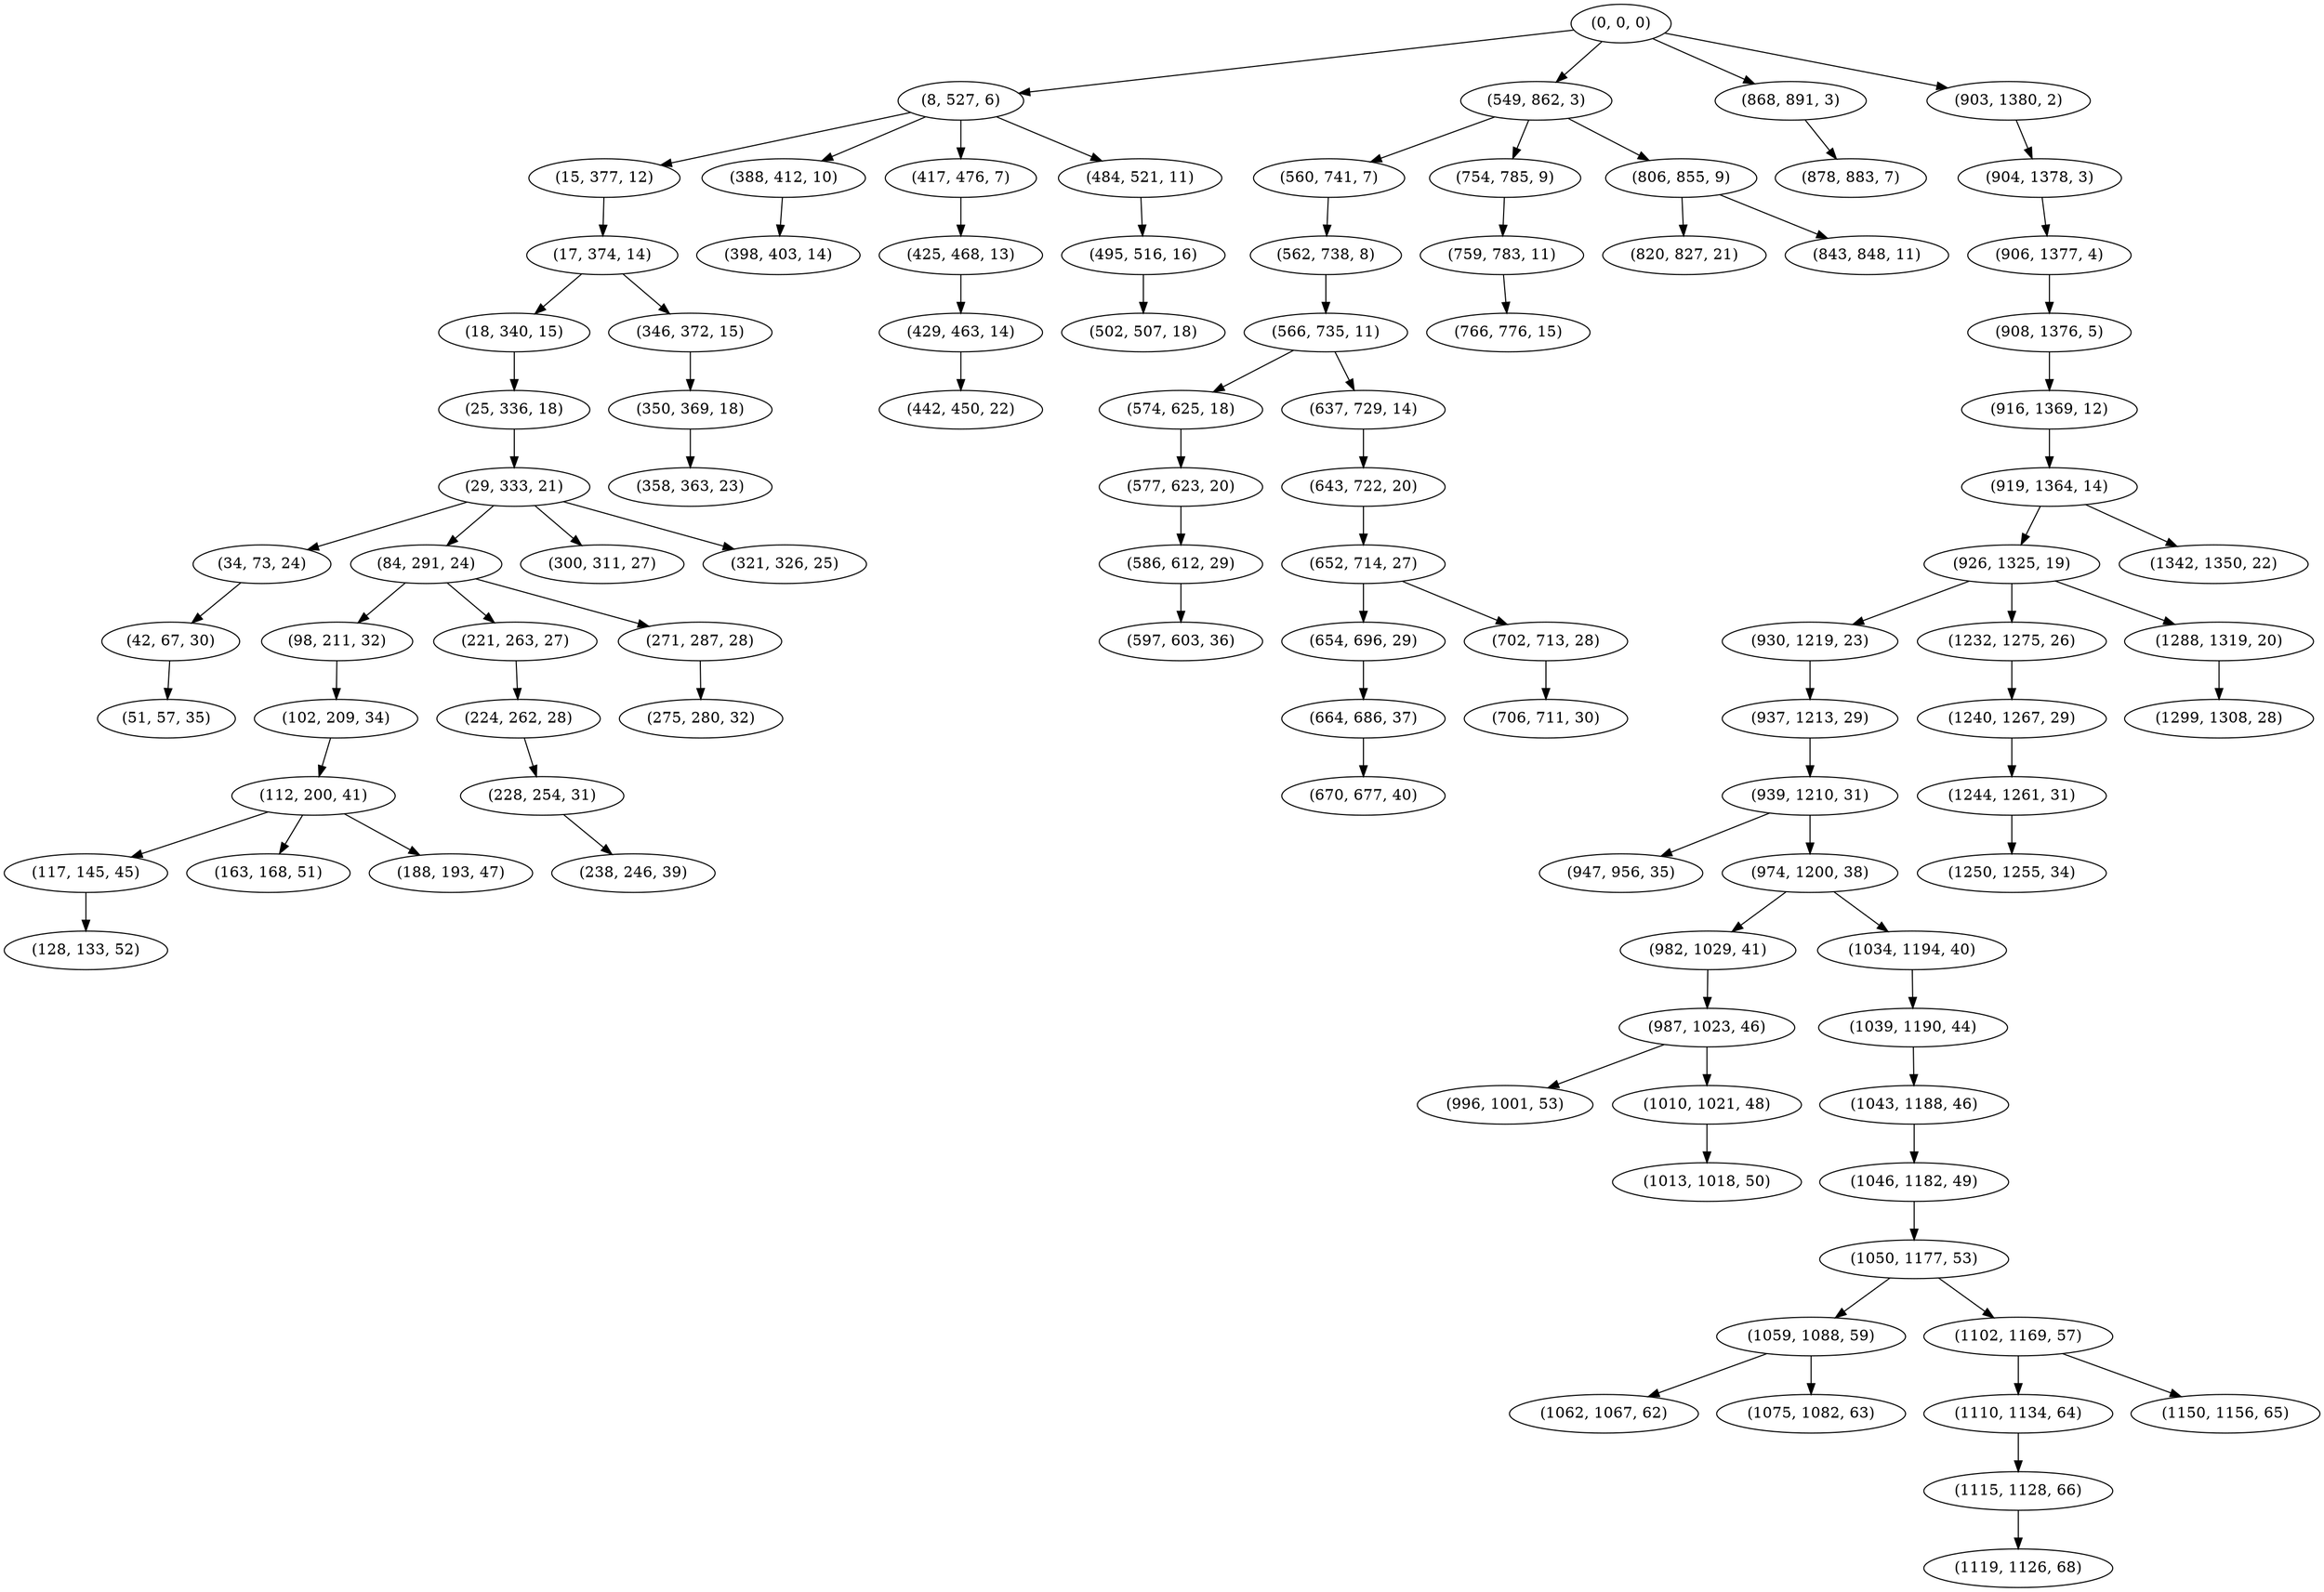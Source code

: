 digraph tree {
    "(0, 0, 0)";
    "(8, 527, 6)";
    "(15, 377, 12)";
    "(17, 374, 14)";
    "(18, 340, 15)";
    "(25, 336, 18)";
    "(29, 333, 21)";
    "(34, 73, 24)";
    "(42, 67, 30)";
    "(51, 57, 35)";
    "(84, 291, 24)";
    "(98, 211, 32)";
    "(102, 209, 34)";
    "(112, 200, 41)";
    "(117, 145, 45)";
    "(128, 133, 52)";
    "(163, 168, 51)";
    "(188, 193, 47)";
    "(221, 263, 27)";
    "(224, 262, 28)";
    "(228, 254, 31)";
    "(238, 246, 39)";
    "(271, 287, 28)";
    "(275, 280, 32)";
    "(300, 311, 27)";
    "(321, 326, 25)";
    "(346, 372, 15)";
    "(350, 369, 18)";
    "(358, 363, 23)";
    "(388, 412, 10)";
    "(398, 403, 14)";
    "(417, 476, 7)";
    "(425, 468, 13)";
    "(429, 463, 14)";
    "(442, 450, 22)";
    "(484, 521, 11)";
    "(495, 516, 16)";
    "(502, 507, 18)";
    "(549, 862, 3)";
    "(560, 741, 7)";
    "(562, 738, 8)";
    "(566, 735, 11)";
    "(574, 625, 18)";
    "(577, 623, 20)";
    "(586, 612, 29)";
    "(597, 603, 36)";
    "(637, 729, 14)";
    "(643, 722, 20)";
    "(652, 714, 27)";
    "(654, 696, 29)";
    "(664, 686, 37)";
    "(670, 677, 40)";
    "(702, 713, 28)";
    "(706, 711, 30)";
    "(754, 785, 9)";
    "(759, 783, 11)";
    "(766, 776, 15)";
    "(806, 855, 9)";
    "(820, 827, 21)";
    "(843, 848, 11)";
    "(868, 891, 3)";
    "(878, 883, 7)";
    "(903, 1380, 2)";
    "(904, 1378, 3)";
    "(906, 1377, 4)";
    "(908, 1376, 5)";
    "(916, 1369, 12)";
    "(919, 1364, 14)";
    "(926, 1325, 19)";
    "(930, 1219, 23)";
    "(937, 1213, 29)";
    "(939, 1210, 31)";
    "(947, 956, 35)";
    "(974, 1200, 38)";
    "(982, 1029, 41)";
    "(987, 1023, 46)";
    "(996, 1001, 53)";
    "(1010, 1021, 48)";
    "(1013, 1018, 50)";
    "(1034, 1194, 40)";
    "(1039, 1190, 44)";
    "(1043, 1188, 46)";
    "(1046, 1182, 49)";
    "(1050, 1177, 53)";
    "(1059, 1088, 59)";
    "(1062, 1067, 62)";
    "(1075, 1082, 63)";
    "(1102, 1169, 57)";
    "(1110, 1134, 64)";
    "(1115, 1128, 66)";
    "(1119, 1126, 68)";
    "(1150, 1156, 65)";
    "(1232, 1275, 26)";
    "(1240, 1267, 29)";
    "(1244, 1261, 31)";
    "(1250, 1255, 34)";
    "(1288, 1319, 20)";
    "(1299, 1308, 28)";
    "(1342, 1350, 22)";
    "(0, 0, 0)" -> "(8, 527, 6)";
    "(0, 0, 0)" -> "(549, 862, 3)";
    "(0, 0, 0)" -> "(868, 891, 3)";
    "(0, 0, 0)" -> "(903, 1380, 2)";
    "(8, 527, 6)" -> "(15, 377, 12)";
    "(8, 527, 6)" -> "(388, 412, 10)";
    "(8, 527, 6)" -> "(417, 476, 7)";
    "(8, 527, 6)" -> "(484, 521, 11)";
    "(15, 377, 12)" -> "(17, 374, 14)";
    "(17, 374, 14)" -> "(18, 340, 15)";
    "(17, 374, 14)" -> "(346, 372, 15)";
    "(18, 340, 15)" -> "(25, 336, 18)";
    "(25, 336, 18)" -> "(29, 333, 21)";
    "(29, 333, 21)" -> "(34, 73, 24)";
    "(29, 333, 21)" -> "(84, 291, 24)";
    "(29, 333, 21)" -> "(300, 311, 27)";
    "(29, 333, 21)" -> "(321, 326, 25)";
    "(34, 73, 24)" -> "(42, 67, 30)";
    "(42, 67, 30)" -> "(51, 57, 35)";
    "(84, 291, 24)" -> "(98, 211, 32)";
    "(84, 291, 24)" -> "(221, 263, 27)";
    "(84, 291, 24)" -> "(271, 287, 28)";
    "(98, 211, 32)" -> "(102, 209, 34)";
    "(102, 209, 34)" -> "(112, 200, 41)";
    "(112, 200, 41)" -> "(117, 145, 45)";
    "(112, 200, 41)" -> "(163, 168, 51)";
    "(112, 200, 41)" -> "(188, 193, 47)";
    "(117, 145, 45)" -> "(128, 133, 52)";
    "(221, 263, 27)" -> "(224, 262, 28)";
    "(224, 262, 28)" -> "(228, 254, 31)";
    "(228, 254, 31)" -> "(238, 246, 39)";
    "(271, 287, 28)" -> "(275, 280, 32)";
    "(346, 372, 15)" -> "(350, 369, 18)";
    "(350, 369, 18)" -> "(358, 363, 23)";
    "(388, 412, 10)" -> "(398, 403, 14)";
    "(417, 476, 7)" -> "(425, 468, 13)";
    "(425, 468, 13)" -> "(429, 463, 14)";
    "(429, 463, 14)" -> "(442, 450, 22)";
    "(484, 521, 11)" -> "(495, 516, 16)";
    "(495, 516, 16)" -> "(502, 507, 18)";
    "(549, 862, 3)" -> "(560, 741, 7)";
    "(549, 862, 3)" -> "(754, 785, 9)";
    "(549, 862, 3)" -> "(806, 855, 9)";
    "(560, 741, 7)" -> "(562, 738, 8)";
    "(562, 738, 8)" -> "(566, 735, 11)";
    "(566, 735, 11)" -> "(574, 625, 18)";
    "(566, 735, 11)" -> "(637, 729, 14)";
    "(574, 625, 18)" -> "(577, 623, 20)";
    "(577, 623, 20)" -> "(586, 612, 29)";
    "(586, 612, 29)" -> "(597, 603, 36)";
    "(637, 729, 14)" -> "(643, 722, 20)";
    "(643, 722, 20)" -> "(652, 714, 27)";
    "(652, 714, 27)" -> "(654, 696, 29)";
    "(652, 714, 27)" -> "(702, 713, 28)";
    "(654, 696, 29)" -> "(664, 686, 37)";
    "(664, 686, 37)" -> "(670, 677, 40)";
    "(702, 713, 28)" -> "(706, 711, 30)";
    "(754, 785, 9)" -> "(759, 783, 11)";
    "(759, 783, 11)" -> "(766, 776, 15)";
    "(806, 855, 9)" -> "(820, 827, 21)";
    "(806, 855, 9)" -> "(843, 848, 11)";
    "(868, 891, 3)" -> "(878, 883, 7)";
    "(903, 1380, 2)" -> "(904, 1378, 3)";
    "(904, 1378, 3)" -> "(906, 1377, 4)";
    "(906, 1377, 4)" -> "(908, 1376, 5)";
    "(908, 1376, 5)" -> "(916, 1369, 12)";
    "(916, 1369, 12)" -> "(919, 1364, 14)";
    "(919, 1364, 14)" -> "(926, 1325, 19)";
    "(919, 1364, 14)" -> "(1342, 1350, 22)";
    "(926, 1325, 19)" -> "(930, 1219, 23)";
    "(926, 1325, 19)" -> "(1232, 1275, 26)";
    "(926, 1325, 19)" -> "(1288, 1319, 20)";
    "(930, 1219, 23)" -> "(937, 1213, 29)";
    "(937, 1213, 29)" -> "(939, 1210, 31)";
    "(939, 1210, 31)" -> "(947, 956, 35)";
    "(939, 1210, 31)" -> "(974, 1200, 38)";
    "(974, 1200, 38)" -> "(982, 1029, 41)";
    "(974, 1200, 38)" -> "(1034, 1194, 40)";
    "(982, 1029, 41)" -> "(987, 1023, 46)";
    "(987, 1023, 46)" -> "(996, 1001, 53)";
    "(987, 1023, 46)" -> "(1010, 1021, 48)";
    "(1010, 1021, 48)" -> "(1013, 1018, 50)";
    "(1034, 1194, 40)" -> "(1039, 1190, 44)";
    "(1039, 1190, 44)" -> "(1043, 1188, 46)";
    "(1043, 1188, 46)" -> "(1046, 1182, 49)";
    "(1046, 1182, 49)" -> "(1050, 1177, 53)";
    "(1050, 1177, 53)" -> "(1059, 1088, 59)";
    "(1050, 1177, 53)" -> "(1102, 1169, 57)";
    "(1059, 1088, 59)" -> "(1062, 1067, 62)";
    "(1059, 1088, 59)" -> "(1075, 1082, 63)";
    "(1102, 1169, 57)" -> "(1110, 1134, 64)";
    "(1102, 1169, 57)" -> "(1150, 1156, 65)";
    "(1110, 1134, 64)" -> "(1115, 1128, 66)";
    "(1115, 1128, 66)" -> "(1119, 1126, 68)";
    "(1232, 1275, 26)" -> "(1240, 1267, 29)";
    "(1240, 1267, 29)" -> "(1244, 1261, 31)";
    "(1244, 1261, 31)" -> "(1250, 1255, 34)";
    "(1288, 1319, 20)" -> "(1299, 1308, 28)";
}
